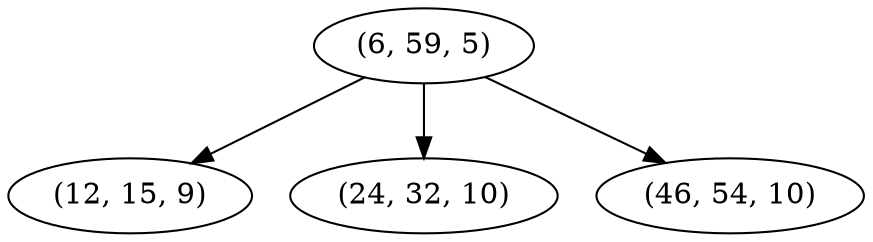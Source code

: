 digraph tree {
    "(6, 59, 5)";
    "(12, 15, 9)";
    "(24, 32, 10)";
    "(46, 54, 10)";
    "(6, 59, 5)" -> "(12, 15, 9)";
    "(6, 59, 5)" -> "(24, 32, 10)";
    "(6, 59, 5)" -> "(46, 54, 10)";
}
